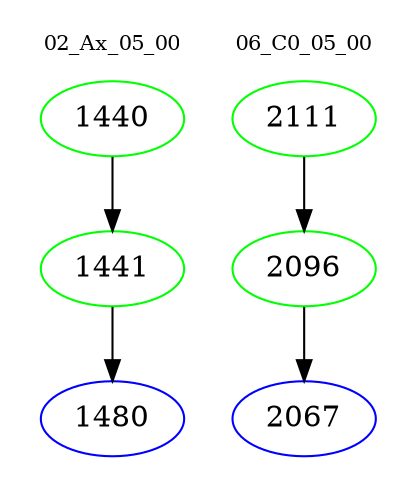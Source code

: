 digraph{
subgraph cluster_0 {
color = white
label = "02_Ax_05_00";
fontsize=10;
T0_1440 [label="1440", color="green"]
T0_1440 -> T0_1441 [color="black"]
T0_1441 [label="1441", color="green"]
T0_1441 -> T0_1480 [color="black"]
T0_1480 [label="1480", color="blue"]
}
subgraph cluster_1 {
color = white
label = "06_C0_05_00";
fontsize=10;
T1_2111 [label="2111", color="green"]
T1_2111 -> T1_2096 [color="black"]
T1_2096 [label="2096", color="green"]
T1_2096 -> T1_2067 [color="black"]
T1_2067 [label="2067", color="blue"]
}
}
